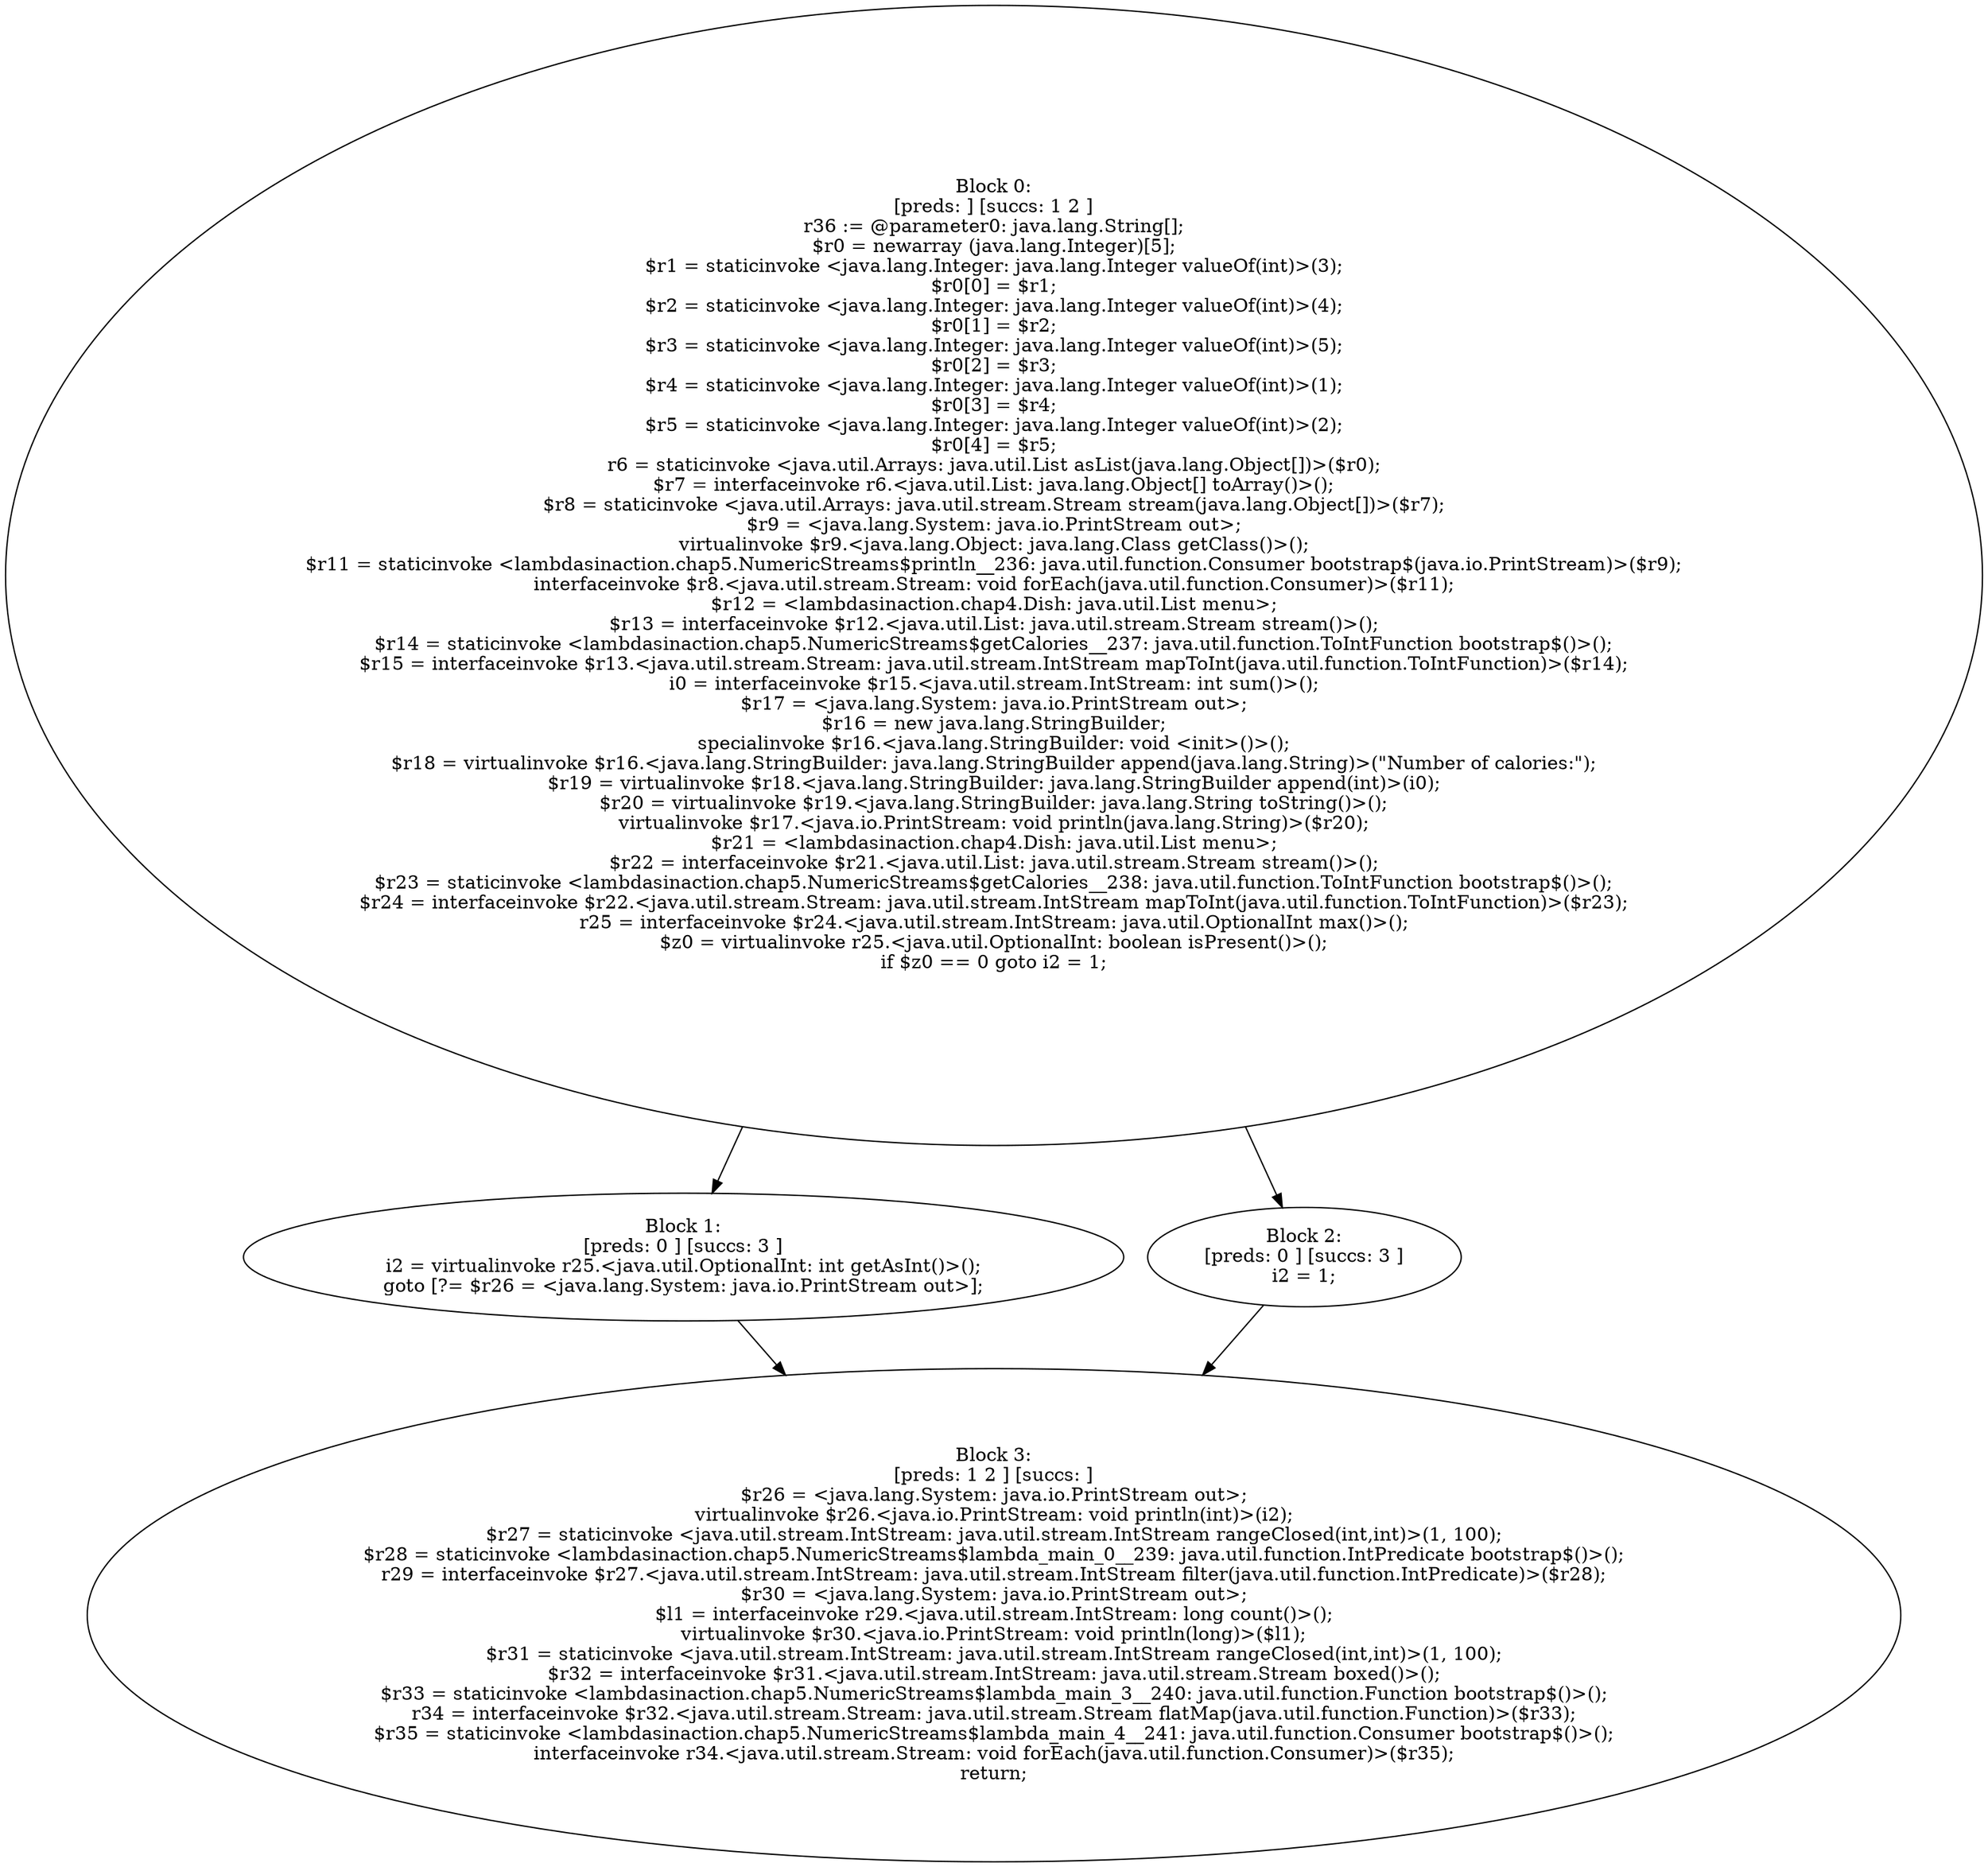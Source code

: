 digraph "unitGraph" {
    "Block 0:
[preds: ] [succs: 1 2 ]
r36 := @parameter0: java.lang.String[];
$r0 = newarray (java.lang.Integer)[5];
$r1 = staticinvoke <java.lang.Integer: java.lang.Integer valueOf(int)>(3);
$r0[0] = $r1;
$r2 = staticinvoke <java.lang.Integer: java.lang.Integer valueOf(int)>(4);
$r0[1] = $r2;
$r3 = staticinvoke <java.lang.Integer: java.lang.Integer valueOf(int)>(5);
$r0[2] = $r3;
$r4 = staticinvoke <java.lang.Integer: java.lang.Integer valueOf(int)>(1);
$r0[3] = $r4;
$r5 = staticinvoke <java.lang.Integer: java.lang.Integer valueOf(int)>(2);
$r0[4] = $r5;
r6 = staticinvoke <java.util.Arrays: java.util.List asList(java.lang.Object[])>($r0);
$r7 = interfaceinvoke r6.<java.util.List: java.lang.Object[] toArray()>();
$r8 = staticinvoke <java.util.Arrays: java.util.stream.Stream stream(java.lang.Object[])>($r7);
$r9 = <java.lang.System: java.io.PrintStream out>;
virtualinvoke $r9.<java.lang.Object: java.lang.Class getClass()>();
$r11 = staticinvoke <lambdasinaction.chap5.NumericStreams$println__236: java.util.function.Consumer bootstrap$(java.io.PrintStream)>($r9);
interfaceinvoke $r8.<java.util.stream.Stream: void forEach(java.util.function.Consumer)>($r11);
$r12 = <lambdasinaction.chap4.Dish: java.util.List menu>;
$r13 = interfaceinvoke $r12.<java.util.List: java.util.stream.Stream stream()>();
$r14 = staticinvoke <lambdasinaction.chap5.NumericStreams$getCalories__237: java.util.function.ToIntFunction bootstrap$()>();
$r15 = interfaceinvoke $r13.<java.util.stream.Stream: java.util.stream.IntStream mapToInt(java.util.function.ToIntFunction)>($r14);
i0 = interfaceinvoke $r15.<java.util.stream.IntStream: int sum()>();
$r17 = <java.lang.System: java.io.PrintStream out>;
$r16 = new java.lang.StringBuilder;
specialinvoke $r16.<java.lang.StringBuilder: void <init>()>();
$r18 = virtualinvoke $r16.<java.lang.StringBuilder: java.lang.StringBuilder append(java.lang.String)>(\"Number of calories:\");
$r19 = virtualinvoke $r18.<java.lang.StringBuilder: java.lang.StringBuilder append(int)>(i0);
$r20 = virtualinvoke $r19.<java.lang.StringBuilder: java.lang.String toString()>();
virtualinvoke $r17.<java.io.PrintStream: void println(java.lang.String)>($r20);
$r21 = <lambdasinaction.chap4.Dish: java.util.List menu>;
$r22 = interfaceinvoke $r21.<java.util.List: java.util.stream.Stream stream()>();
$r23 = staticinvoke <lambdasinaction.chap5.NumericStreams$getCalories__238: java.util.function.ToIntFunction bootstrap$()>();
$r24 = interfaceinvoke $r22.<java.util.stream.Stream: java.util.stream.IntStream mapToInt(java.util.function.ToIntFunction)>($r23);
r25 = interfaceinvoke $r24.<java.util.stream.IntStream: java.util.OptionalInt max()>();
$z0 = virtualinvoke r25.<java.util.OptionalInt: boolean isPresent()>();
if $z0 == 0 goto i2 = 1;
"
    "Block 1:
[preds: 0 ] [succs: 3 ]
i2 = virtualinvoke r25.<java.util.OptionalInt: int getAsInt()>();
goto [?= $r26 = <java.lang.System: java.io.PrintStream out>];
"
    "Block 2:
[preds: 0 ] [succs: 3 ]
i2 = 1;
"
    "Block 3:
[preds: 1 2 ] [succs: ]
$r26 = <java.lang.System: java.io.PrintStream out>;
virtualinvoke $r26.<java.io.PrintStream: void println(int)>(i2);
$r27 = staticinvoke <java.util.stream.IntStream: java.util.stream.IntStream rangeClosed(int,int)>(1, 100);
$r28 = staticinvoke <lambdasinaction.chap5.NumericStreams$lambda_main_0__239: java.util.function.IntPredicate bootstrap$()>();
r29 = interfaceinvoke $r27.<java.util.stream.IntStream: java.util.stream.IntStream filter(java.util.function.IntPredicate)>($r28);
$r30 = <java.lang.System: java.io.PrintStream out>;
$l1 = interfaceinvoke r29.<java.util.stream.IntStream: long count()>();
virtualinvoke $r30.<java.io.PrintStream: void println(long)>($l1);
$r31 = staticinvoke <java.util.stream.IntStream: java.util.stream.IntStream rangeClosed(int,int)>(1, 100);
$r32 = interfaceinvoke $r31.<java.util.stream.IntStream: java.util.stream.Stream boxed()>();
$r33 = staticinvoke <lambdasinaction.chap5.NumericStreams$lambda_main_3__240: java.util.function.Function bootstrap$()>();
r34 = interfaceinvoke $r32.<java.util.stream.Stream: java.util.stream.Stream flatMap(java.util.function.Function)>($r33);
$r35 = staticinvoke <lambdasinaction.chap5.NumericStreams$lambda_main_4__241: java.util.function.Consumer bootstrap$()>();
interfaceinvoke r34.<java.util.stream.Stream: void forEach(java.util.function.Consumer)>($r35);
return;
"
    "Block 0:
[preds: ] [succs: 1 2 ]
r36 := @parameter0: java.lang.String[];
$r0 = newarray (java.lang.Integer)[5];
$r1 = staticinvoke <java.lang.Integer: java.lang.Integer valueOf(int)>(3);
$r0[0] = $r1;
$r2 = staticinvoke <java.lang.Integer: java.lang.Integer valueOf(int)>(4);
$r0[1] = $r2;
$r3 = staticinvoke <java.lang.Integer: java.lang.Integer valueOf(int)>(5);
$r0[2] = $r3;
$r4 = staticinvoke <java.lang.Integer: java.lang.Integer valueOf(int)>(1);
$r0[3] = $r4;
$r5 = staticinvoke <java.lang.Integer: java.lang.Integer valueOf(int)>(2);
$r0[4] = $r5;
r6 = staticinvoke <java.util.Arrays: java.util.List asList(java.lang.Object[])>($r0);
$r7 = interfaceinvoke r6.<java.util.List: java.lang.Object[] toArray()>();
$r8 = staticinvoke <java.util.Arrays: java.util.stream.Stream stream(java.lang.Object[])>($r7);
$r9 = <java.lang.System: java.io.PrintStream out>;
virtualinvoke $r9.<java.lang.Object: java.lang.Class getClass()>();
$r11 = staticinvoke <lambdasinaction.chap5.NumericStreams$println__236: java.util.function.Consumer bootstrap$(java.io.PrintStream)>($r9);
interfaceinvoke $r8.<java.util.stream.Stream: void forEach(java.util.function.Consumer)>($r11);
$r12 = <lambdasinaction.chap4.Dish: java.util.List menu>;
$r13 = interfaceinvoke $r12.<java.util.List: java.util.stream.Stream stream()>();
$r14 = staticinvoke <lambdasinaction.chap5.NumericStreams$getCalories__237: java.util.function.ToIntFunction bootstrap$()>();
$r15 = interfaceinvoke $r13.<java.util.stream.Stream: java.util.stream.IntStream mapToInt(java.util.function.ToIntFunction)>($r14);
i0 = interfaceinvoke $r15.<java.util.stream.IntStream: int sum()>();
$r17 = <java.lang.System: java.io.PrintStream out>;
$r16 = new java.lang.StringBuilder;
specialinvoke $r16.<java.lang.StringBuilder: void <init>()>();
$r18 = virtualinvoke $r16.<java.lang.StringBuilder: java.lang.StringBuilder append(java.lang.String)>(\"Number of calories:\");
$r19 = virtualinvoke $r18.<java.lang.StringBuilder: java.lang.StringBuilder append(int)>(i0);
$r20 = virtualinvoke $r19.<java.lang.StringBuilder: java.lang.String toString()>();
virtualinvoke $r17.<java.io.PrintStream: void println(java.lang.String)>($r20);
$r21 = <lambdasinaction.chap4.Dish: java.util.List menu>;
$r22 = interfaceinvoke $r21.<java.util.List: java.util.stream.Stream stream()>();
$r23 = staticinvoke <lambdasinaction.chap5.NumericStreams$getCalories__238: java.util.function.ToIntFunction bootstrap$()>();
$r24 = interfaceinvoke $r22.<java.util.stream.Stream: java.util.stream.IntStream mapToInt(java.util.function.ToIntFunction)>($r23);
r25 = interfaceinvoke $r24.<java.util.stream.IntStream: java.util.OptionalInt max()>();
$z0 = virtualinvoke r25.<java.util.OptionalInt: boolean isPresent()>();
if $z0 == 0 goto i2 = 1;
"->"Block 1:
[preds: 0 ] [succs: 3 ]
i2 = virtualinvoke r25.<java.util.OptionalInt: int getAsInt()>();
goto [?= $r26 = <java.lang.System: java.io.PrintStream out>];
";
    "Block 0:
[preds: ] [succs: 1 2 ]
r36 := @parameter0: java.lang.String[];
$r0 = newarray (java.lang.Integer)[5];
$r1 = staticinvoke <java.lang.Integer: java.lang.Integer valueOf(int)>(3);
$r0[0] = $r1;
$r2 = staticinvoke <java.lang.Integer: java.lang.Integer valueOf(int)>(4);
$r0[1] = $r2;
$r3 = staticinvoke <java.lang.Integer: java.lang.Integer valueOf(int)>(5);
$r0[2] = $r3;
$r4 = staticinvoke <java.lang.Integer: java.lang.Integer valueOf(int)>(1);
$r0[3] = $r4;
$r5 = staticinvoke <java.lang.Integer: java.lang.Integer valueOf(int)>(2);
$r0[4] = $r5;
r6 = staticinvoke <java.util.Arrays: java.util.List asList(java.lang.Object[])>($r0);
$r7 = interfaceinvoke r6.<java.util.List: java.lang.Object[] toArray()>();
$r8 = staticinvoke <java.util.Arrays: java.util.stream.Stream stream(java.lang.Object[])>($r7);
$r9 = <java.lang.System: java.io.PrintStream out>;
virtualinvoke $r9.<java.lang.Object: java.lang.Class getClass()>();
$r11 = staticinvoke <lambdasinaction.chap5.NumericStreams$println__236: java.util.function.Consumer bootstrap$(java.io.PrintStream)>($r9);
interfaceinvoke $r8.<java.util.stream.Stream: void forEach(java.util.function.Consumer)>($r11);
$r12 = <lambdasinaction.chap4.Dish: java.util.List menu>;
$r13 = interfaceinvoke $r12.<java.util.List: java.util.stream.Stream stream()>();
$r14 = staticinvoke <lambdasinaction.chap5.NumericStreams$getCalories__237: java.util.function.ToIntFunction bootstrap$()>();
$r15 = interfaceinvoke $r13.<java.util.stream.Stream: java.util.stream.IntStream mapToInt(java.util.function.ToIntFunction)>($r14);
i0 = interfaceinvoke $r15.<java.util.stream.IntStream: int sum()>();
$r17 = <java.lang.System: java.io.PrintStream out>;
$r16 = new java.lang.StringBuilder;
specialinvoke $r16.<java.lang.StringBuilder: void <init>()>();
$r18 = virtualinvoke $r16.<java.lang.StringBuilder: java.lang.StringBuilder append(java.lang.String)>(\"Number of calories:\");
$r19 = virtualinvoke $r18.<java.lang.StringBuilder: java.lang.StringBuilder append(int)>(i0);
$r20 = virtualinvoke $r19.<java.lang.StringBuilder: java.lang.String toString()>();
virtualinvoke $r17.<java.io.PrintStream: void println(java.lang.String)>($r20);
$r21 = <lambdasinaction.chap4.Dish: java.util.List menu>;
$r22 = interfaceinvoke $r21.<java.util.List: java.util.stream.Stream stream()>();
$r23 = staticinvoke <lambdasinaction.chap5.NumericStreams$getCalories__238: java.util.function.ToIntFunction bootstrap$()>();
$r24 = interfaceinvoke $r22.<java.util.stream.Stream: java.util.stream.IntStream mapToInt(java.util.function.ToIntFunction)>($r23);
r25 = interfaceinvoke $r24.<java.util.stream.IntStream: java.util.OptionalInt max()>();
$z0 = virtualinvoke r25.<java.util.OptionalInt: boolean isPresent()>();
if $z0 == 0 goto i2 = 1;
"->"Block 2:
[preds: 0 ] [succs: 3 ]
i2 = 1;
";
    "Block 1:
[preds: 0 ] [succs: 3 ]
i2 = virtualinvoke r25.<java.util.OptionalInt: int getAsInt()>();
goto [?= $r26 = <java.lang.System: java.io.PrintStream out>];
"->"Block 3:
[preds: 1 2 ] [succs: ]
$r26 = <java.lang.System: java.io.PrintStream out>;
virtualinvoke $r26.<java.io.PrintStream: void println(int)>(i2);
$r27 = staticinvoke <java.util.stream.IntStream: java.util.stream.IntStream rangeClosed(int,int)>(1, 100);
$r28 = staticinvoke <lambdasinaction.chap5.NumericStreams$lambda_main_0__239: java.util.function.IntPredicate bootstrap$()>();
r29 = interfaceinvoke $r27.<java.util.stream.IntStream: java.util.stream.IntStream filter(java.util.function.IntPredicate)>($r28);
$r30 = <java.lang.System: java.io.PrintStream out>;
$l1 = interfaceinvoke r29.<java.util.stream.IntStream: long count()>();
virtualinvoke $r30.<java.io.PrintStream: void println(long)>($l1);
$r31 = staticinvoke <java.util.stream.IntStream: java.util.stream.IntStream rangeClosed(int,int)>(1, 100);
$r32 = interfaceinvoke $r31.<java.util.stream.IntStream: java.util.stream.Stream boxed()>();
$r33 = staticinvoke <lambdasinaction.chap5.NumericStreams$lambda_main_3__240: java.util.function.Function bootstrap$()>();
r34 = interfaceinvoke $r32.<java.util.stream.Stream: java.util.stream.Stream flatMap(java.util.function.Function)>($r33);
$r35 = staticinvoke <lambdasinaction.chap5.NumericStreams$lambda_main_4__241: java.util.function.Consumer bootstrap$()>();
interfaceinvoke r34.<java.util.stream.Stream: void forEach(java.util.function.Consumer)>($r35);
return;
";
    "Block 2:
[preds: 0 ] [succs: 3 ]
i2 = 1;
"->"Block 3:
[preds: 1 2 ] [succs: ]
$r26 = <java.lang.System: java.io.PrintStream out>;
virtualinvoke $r26.<java.io.PrintStream: void println(int)>(i2);
$r27 = staticinvoke <java.util.stream.IntStream: java.util.stream.IntStream rangeClosed(int,int)>(1, 100);
$r28 = staticinvoke <lambdasinaction.chap5.NumericStreams$lambda_main_0__239: java.util.function.IntPredicate bootstrap$()>();
r29 = interfaceinvoke $r27.<java.util.stream.IntStream: java.util.stream.IntStream filter(java.util.function.IntPredicate)>($r28);
$r30 = <java.lang.System: java.io.PrintStream out>;
$l1 = interfaceinvoke r29.<java.util.stream.IntStream: long count()>();
virtualinvoke $r30.<java.io.PrintStream: void println(long)>($l1);
$r31 = staticinvoke <java.util.stream.IntStream: java.util.stream.IntStream rangeClosed(int,int)>(1, 100);
$r32 = interfaceinvoke $r31.<java.util.stream.IntStream: java.util.stream.Stream boxed()>();
$r33 = staticinvoke <lambdasinaction.chap5.NumericStreams$lambda_main_3__240: java.util.function.Function bootstrap$()>();
r34 = interfaceinvoke $r32.<java.util.stream.Stream: java.util.stream.Stream flatMap(java.util.function.Function)>($r33);
$r35 = staticinvoke <lambdasinaction.chap5.NumericStreams$lambda_main_4__241: java.util.function.Consumer bootstrap$()>();
interfaceinvoke r34.<java.util.stream.Stream: void forEach(java.util.function.Consumer)>($r35);
return;
";
}
